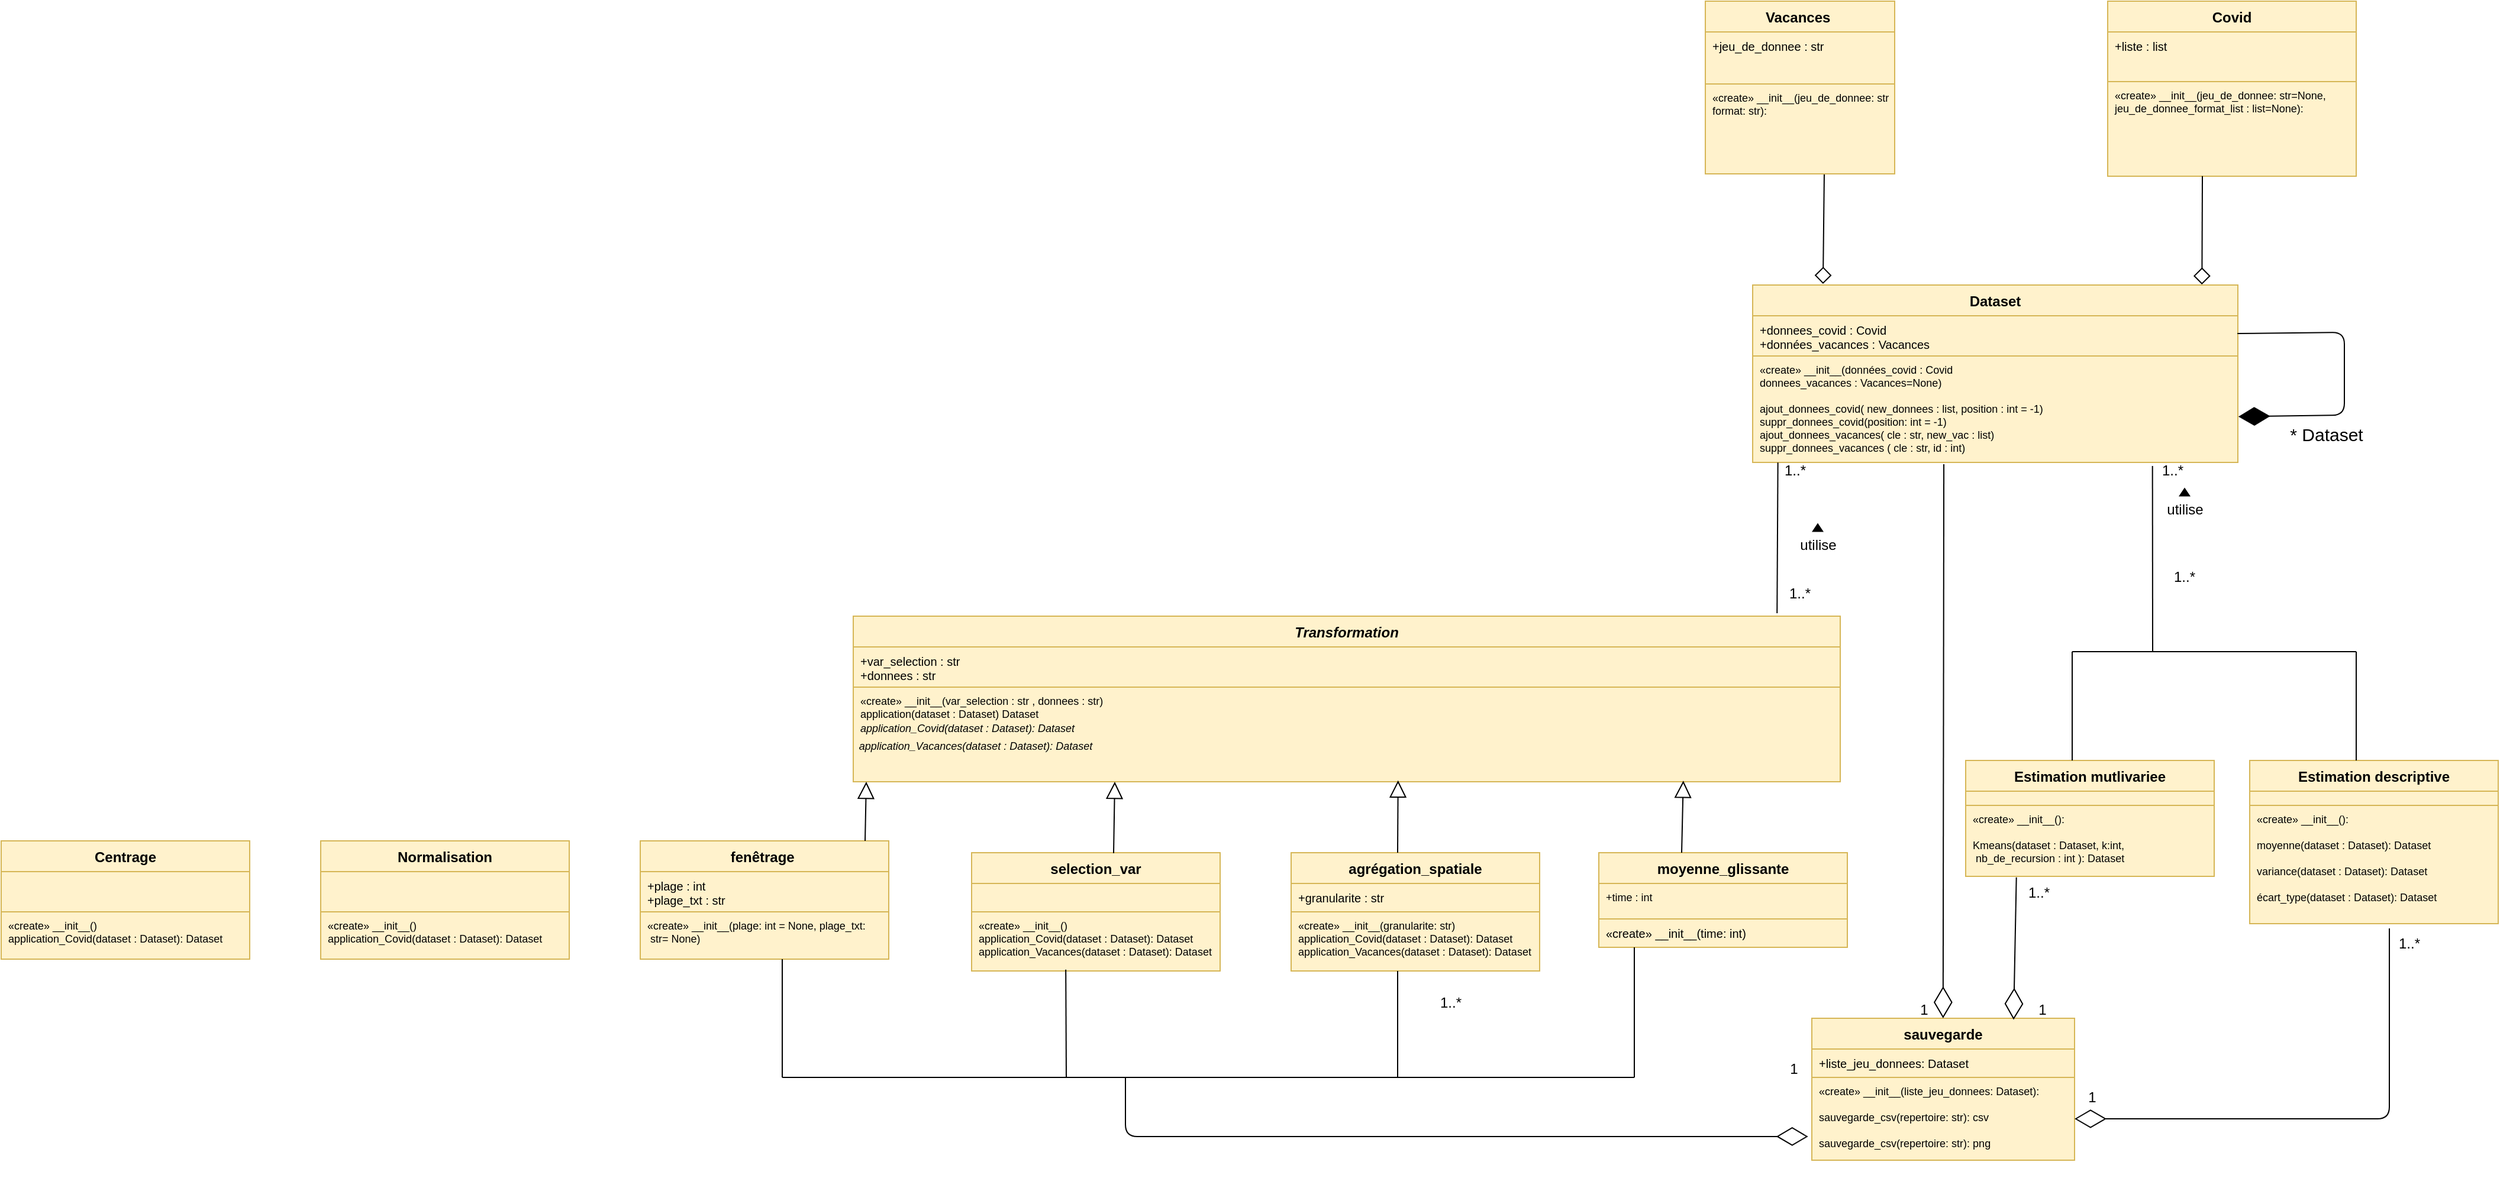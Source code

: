 <mxfile version="14.6.12" type="device"><diagram id="G0J4C51eqlcxptPZaHwr" name="Page-1"><mxGraphModel dx="3308" dy="961" grid="1" gridSize="10" guides="1" tooltips="1" connect="1" arrows="1" fold="1" page="1" pageScale="1" pageWidth="1654" pageHeight="1169" math="0" shadow="0"><root><mxCell id="0"/><mxCell id="1" parent="0"/><mxCell id="8vyV24S0SrC6YWcqYAIR-47" style="edgeStyle=orthogonalEdgeStyle;rounded=0;orthogonalLoop=1;jettySize=auto;html=1;exitX=0;exitY=0.75;exitDx=0;exitDy=0;" parent="1" edge="1"><mxGeometry relative="1" as="geometry"><mxPoint x="1080" y="1095" as="targetPoint"/><mxPoint x="1080" y="1095" as="sourcePoint"/></mxGeometry></mxCell><mxCell id="kTo2WUvZ0RidseLI7p_n-5" value="Vacances " style="swimlane;fontStyle=1;align=center;verticalAlign=top;childLayout=stackLayout;horizontal=1;startSize=26;horizontalStack=0;resizeParent=1;resizeParentMax=0;resizeLast=0;collapsible=1;marginBottom=0;strokeColor=#d6b656;fillColor=#fff2cc;" parent="1" vertex="1"><mxGeometry x="920" y="90" width="160" height="88" as="geometry"/></mxCell><mxCell id="kTo2WUvZ0RidseLI7p_n-6" value="+jeu_de_donnee : str&#xa;" style="text;strokeColor=#d6b656;fillColor=#fff2cc;align=left;verticalAlign=top;spacingLeft=4;spacingRight=4;overflow=hidden;rotatable=0;points=[[0,0.5],[1,0.5]];portConstraint=eastwest;fontSize=10;" parent="kTo2WUvZ0RidseLI7p_n-5" vertex="1"><mxGeometry y="26" width="160" height="54" as="geometry"/></mxCell><mxCell id="kTo2WUvZ0RidseLI7p_n-7" value="" style="line;strokeWidth=1;fillColor=#fff2cc;align=left;verticalAlign=middle;spacingTop=-1;spacingLeft=3;spacingRight=3;rotatable=0;labelPosition=right;points=[];portConstraint=eastwest;strokeColor=#d6b656;" parent="kTo2WUvZ0RidseLI7p_n-5" vertex="1"><mxGeometry y="80" width="160" height="8" as="geometry"/></mxCell><mxCell id="kTo2WUvZ0RidseLI7p_n-8" value="«create» __init__(jeu_de_donnee: str, &#xa;format: str):&#xa;&#xa;" style="text;strokeColor=#d6b656;fillColor=#fff2cc;align=left;verticalAlign=top;spacingLeft=4;spacingRight=4;overflow=hidden;rotatable=0;points=[[0,0.5],[1,0.5]];portConstraint=eastwest;fontSize=9;" parent="1" vertex="1"><mxGeometry x="920" y="160" width="160" height="76" as="geometry"/></mxCell><mxCell id="kTo2WUvZ0RidseLI7p_n-15" value="Covid" style="swimlane;fontStyle=1;align=center;verticalAlign=top;childLayout=stackLayout;horizontal=1;startSize=26;horizontalStack=0;resizeParent=1;resizeParentMax=0;resizeLast=0;collapsible=1;marginBottom=0;strokeColor=#d6b656;fillColor=#fff2cc;" parent="1" vertex="1"><mxGeometry x="1260" y="90" width="210" height="88" as="geometry"/></mxCell><mxCell id="kTo2WUvZ0RidseLI7p_n-16" value="+liste : list&#xa;" style="text;strokeColor=#d6b656;fillColor=#fff2cc;align=left;verticalAlign=top;spacingLeft=4;spacingRight=4;overflow=hidden;rotatable=0;points=[[0,0.5],[1,0.5]];portConstraint=eastwest;fontSize=10;" parent="kTo2WUvZ0RidseLI7p_n-15" vertex="1"><mxGeometry y="26" width="210" height="54" as="geometry"/></mxCell><mxCell id="kTo2WUvZ0RidseLI7p_n-17" value="" style="line;strokeWidth=1;fillColor=#fff2cc;align=left;verticalAlign=middle;spacingTop=-1;spacingLeft=3;spacingRight=3;rotatable=0;labelPosition=right;points=[];portConstraint=eastwest;strokeColor=#d6b656;" parent="kTo2WUvZ0RidseLI7p_n-15" vertex="1"><mxGeometry y="80" width="210" height="8" as="geometry"/></mxCell><mxCell id="kTo2WUvZ0RidseLI7p_n-18" value="«create» __init__(jeu_de_donnee: str=None,  &#xa;jeu_de_donnee_format_list : list=None):&#xa;&#xa;&#xa;" style="text;strokeColor=#d6b656;fillColor=#fff2cc;align=left;verticalAlign=top;spacingLeft=4;spacingRight=4;overflow=hidden;rotatable=0;points=[[0,0.5],[1,0.5]];portConstraint=eastwest;fontSize=9;" parent="1" vertex="1"><mxGeometry x="1260" y="158" width="210" height="80" as="geometry"/></mxCell><mxCell id="kTo2WUvZ0RidseLI7p_n-27" value="Dataset" style="swimlane;fontStyle=1;align=center;verticalAlign=top;childLayout=stackLayout;horizontal=1;startSize=26;horizontalStack=0;resizeParent=1;resizeParentMax=0;resizeLast=0;collapsible=1;marginBottom=0;strokeColor=#d6b656;fillColor=#fff2cc;" parent="1" vertex="1"><mxGeometry x="960" y="330" width="410" height="88" as="geometry"/></mxCell><mxCell id="kTo2WUvZ0RidseLI7p_n-28" value="+donnees_covid : Covid&#xa;+données_vacances : Vacances" style="text;strokeColor=#d6b656;fillColor=#fff2cc;align=left;verticalAlign=top;spacingLeft=4;spacingRight=4;overflow=hidden;rotatable=0;points=[[0,0.5],[1,0.5]];portConstraint=eastwest;fontSize=10;" parent="kTo2WUvZ0RidseLI7p_n-27" vertex="1"><mxGeometry y="26" width="410" height="54" as="geometry"/></mxCell><mxCell id="kTo2WUvZ0RidseLI7p_n-29" value="" style="line;strokeWidth=1;fillColor=#fff2cc;align=left;verticalAlign=middle;spacingTop=-1;spacingLeft=3;spacingRight=3;rotatable=0;labelPosition=right;points=[];portConstraint=eastwest;strokeColor=#d6b656;" parent="kTo2WUvZ0RidseLI7p_n-27" vertex="1"><mxGeometry y="80" width="410" height="8" as="geometry"/></mxCell><mxCell id="kTo2WUvZ0RidseLI7p_n-30" value="«create» __init__(données_covid : Covid&#xa;donnees_vacances : Vacances=None)&#xa;&#xa;ajout_donnees_covid( new_donnees : list, position : int = -1)&#xa;suppr_donnees_covid(position: int = -1)&#xa;ajout_donnees_vacances( cle : str, new_vac : list)&#xa;suppr_donnees_vacances ( cle : str, id : int)" style="text;strokeColor=#d6b656;fillColor=#fff2cc;align=left;verticalAlign=top;spacingLeft=4;spacingRight=4;overflow=hidden;rotatable=0;points=[[0,0.5],[1,0.5]];portConstraint=eastwest;fontSize=9;" parent="1" vertex="1"><mxGeometry x="960" y="390" width="410" height="90" as="geometry"/></mxCell><mxCell id="kTo2WUvZ0RidseLI7p_n-31" value="Transformation" style="swimlane;fontStyle=3;align=center;verticalAlign=top;childLayout=stackLayout;horizontal=1;startSize=26;horizontalStack=0;resizeParent=1;resizeParentMax=0;resizeLast=0;collapsible=1;marginBottom=0;strokeColor=#d6b656;fillColor=#fff2cc;" parent="1" vertex="1"><mxGeometry x="200" y="610" width="834" height="78" as="geometry"/></mxCell><mxCell id="kTo2WUvZ0RidseLI7p_n-32" value="+var_selection : str&#xa;+donnees : str" style="text;strokeColor=#d6b656;fillColor=#fff2cc;align=left;verticalAlign=top;spacingLeft=4;spacingRight=4;overflow=hidden;rotatable=0;points=[[0,0.5],[1,0.5]];portConstraint=eastwest;fontSize=10;" parent="kTo2WUvZ0RidseLI7p_n-31" vertex="1"><mxGeometry y="26" width="834" height="44" as="geometry"/></mxCell><mxCell id="kTo2WUvZ0RidseLI7p_n-33" value="" style="line;strokeWidth=1;fillColor=#fff2cc;align=left;verticalAlign=middle;spacingTop=-1;spacingLeft=3;spacingRight=3;rotatable=0;labelPosition=right;points=[];portConstraint=eastwest;strokeColor=#d6b656;" parent="kTo2WUvZ0RidseLI7p_n-31" vertex="1"><mxGeometry y="70" width="834" height="8" as="geometry"/></mxCell><mxCell id="kTo2WUvZ0RidseLI7p_n-34" value="«create» __init__(var_selection : str , donnees : str)&#xa;application(dataset : Dataset) Dataset&#xa;&#xa;&#xa;&#xa;&#xa;&#xa;&#xa;&#xa;" style="text;strokeColor=#d6b656;fillColor=#fff2cc;align=left;verticalAlign=top;spacingLeft=4;spacingRight=4;overflow=hidden;rotatable=0;points=[[0,0.5],[1,0.5]];portConstraint=eastwest;fontSize=9;fontStyle=0" parent="1" vertex="1"><mxGeometry x="200" y="670" width="834" height="80" as="geometry"/></mxCell><mxCell id="kTo2WUvZ0RidseLI7p_n-43" value="Estimation mutlivariee" style="swimlane;fontStyle=1;align=center;verticalAlign=top;childLayout=stackLayout;horizontal=1;startSize=26;horizontalStack=0;resizeParent=1;resizeParentMax=0;resizeLast=0;collapsible=1;marginBottom=0;strokeColor=#d6b656;fillColor=#fff2cc;" parent="1" vertex="1"><mxGeometry x="1140" y="732" width="210" height="48" as="geometry"/></mxCell><mxCell id="kTo2WUvZ0RidseLI7p_n-44" value="" style="text;strokeColor=#d6b656;fillColor=#fff2cc;align=left;verticalAlign=top;spacingLeft=4;spacingRight=4;overflow=hidden;rotatable=0;points=[[0,0.5],[1,0.5]];portConstraint=eastwest;fontSize=10;" parent="kTo2WUvZ0RidseLI7p_n-43" vertex="1"><mxGeometry y="26" width="210" height="14" as="geometry"/></mxCell><mxCell id="kTo2WUvZ0RidseLI7p_n-45" value="" style="line;strokeWidth=1;fillColor=#fff2cc;align=left;verticalAlign=middle;spacingTop=-1;spacingLeft=3;spacingRight=3;rotatable=0;labelPosition=right;points=[];portConstraint=eastwest;strokeColor=#d6b656;" parent="kTo2WUvZ0RidseLI7p_n-43" vertex="1"><mxGeometry y="40" width="210" height="8" as="geometry"/></mxCell><mxCell id="kTo2WUvZ0RidseLI7p_n-46" value="«create» __init__():&#xa;&#xa;Kmeans(dataset : Dataset, k:int,&#xa; nb_de_recursion : int ): Dataset &#xa;&#xa;&#xa;" style="text;strokeColor=#d6b656;fillColor=#fff2cc;align=left;verticalAlign=top;spacingLeft=4;spacingRight=4;overflow=hidden;rotatable=0;points=[[0,0.5],[1,0.5]];portConstraint=eastwest;fontSize=9;" parent="1" vertex="1"><mxGeometry x="1140" y="770" width="210" height="60" as="geometry"/></mxCell><mxCell id="kTo2WUvZ0RidseLI7p_n-47" value="Estimation descriptive" style="swimlane;fontStyle=1;align=center;verticalAlign=top;childLayout=stackLayout;horizontal=1;startSize=26;horizontalStack=0;resizeParent=1;resizeParentMax=0;resizeLast=0;collapsible=1;marginBottom=0;strokeColor=#d6b656;fillColor=#fff2cc;" parent="1" vertex="1"><mxGeometry x="1380" y="732" width="210" height="48" as="geometry"/></mxCell><mxCell id="kTo2WUvZ0RidseLI7p_n-48" value="" style="text;strokeColor=#d6b656;fillColor=#fff2cc;align=left;verticalAlign=top;spacingLeft=4;spacingRight=4;overflow=hidden;rotatable=0;points=[[0,0.5],[1,0.5]];portConstraint=eastwest;fontSize=10;" parent="kTo2WUvZ0RidseLI7p_n-47" vertex="1"><mxGeometry y="26" width="210" height="14" as="geometry"/></mxCell><mxCell id="kTo2WUvZ0RidseLI7p_n-49" value="" style="line;strokeWidth=1;fillColor=#fff2cc;align=left;verticalAlign=middle;spacingTop=-1;spacingLeft=3;spacingRight=3;rotatable=0;labelPosition=right;points=[];portConstraint=eastwest;strokeColor=#d6b656;" parent="kTo2WUvZ0RidseLI7p_n-47" vertex="1"><mxGeometry y="40" width="210" height="8" as="geometry"/></mxCell><mxCell id="kTo2WUvZ0RidseLI7p_n-50" value="«create» __init__():&#xa;&#xa;moyenne(dataset : Dataset): Dataset&#xa;&#xa;variance(dataset : Dataset): Dataset &#xa;&#xa;écart_type(dataset : Dataset): Dataset &#xa;&#xa;&#xa;" style="text;strokeColor=#d6b656;fillColor=#fff2cc;align=left;verticalAlign=top;spacingLeft=4;spacingRight=4;overflow=hidden;rotatable=0;points=[[0,0.5],[1,0.5]];portConstraint=eastwest;fontSize=9;" parent="1" vertex="1"><mxGeometry x="1380" y="770" width="210" height="100" as="geometry"/></mxCell><mxCell id="kTo2WUvZ0RidseLI7p_n-51" value="sauvegarde" style="swimlane;fontStyle=1;align=center;verticalAlign=top;childLayout=stackLayout;horizontal=1;startSize=26;horizontalStack=0;resizeParent=1;resizeParentMax=0;resizeLast=0;collapsible=1;marginBottom=0;strokeColor=#d6b656;fillColor=#fff2cc;" parent="1" vertex="1"><mxGeometry x="1010" y="950" width="222" height="58" as="geometry"/></mxCell><mxCell id="kTo2WUvZ0RidseLI7p_n-52" value="+liste_jeu_donnees: Dataset" style="text;strokeColor=#d6b656;fillColor=#fff2cc;align=left;verticalAlign=top;spacingLeft=4;spacingRight=4;overflow=hidden;rotatable=0;points=[[0,0.5],[1,0.5]];portConstraint=eastwest;fontSize=10;" parent="kTo2WUvZ0RidseLI7p_n-51" vertex="1"><mxGeometry y="26" width="222" height="24" as="geometry"/></mxCell><mxCell id="kTo2WUvZ0RidseLI7p_n-53" value="" style="line;strokeWidth=1;fillColor=#fff2cc;align=left;verticalAlign=middle;spacingTop=-1;spacingLeft=3;spacingRight=3;rotatable=0;labelPosition=right;points=[];portConstraint=eastwest;strokeColor=#d6b656;" parent="kTo2WUvZ0RidseLI7p_n-51" vertex="1"><mxGeometry y="50" width="222" height="8" as="geometry"/></mxCell><mxCell id="kTo2WUvZ0RidseLI7p_n-54" value="«create» __init__(liste_jeu_donnees: Dataset):&#xa;&#xa;sauvegarde_csv(repertoire: str): csv&#xa;&#xa;sauvegarde_csv(repertoire: str): png&#xa; &#xa;&#xa;&#xa;" style="text;strokeColor=#d6b656;fillColor=#fff2cc;align=left;verticalAlign=top;spacingLeft=4;spacingRight=4;overflow=hidden;rotatable=0;points=[[0,0.5],[1,0.5]];portConstraint=eastwest;fontSize=9;" parent="1" vertex="1"><mxGeometry x="1010" y="1000" width="222" height="70" as="geometry"/></mxCell><mxCell id="kTo2WUvZ0RidseLI7p_n-68" value="" style="endArrow=diamondThin;endFill=0;endSize=24;html=1;strokeColor=#000000;fontSize=10;entryX=1;entryY=0.5;entryDx=0;entryDy=0;exitX=0.562;exitY=1.04;exitDx=0;exitDy=0;exitPerimeter=0;" parent="1" source="kTo2WUvZ0RidseLI7p_n-50" target="kTo2WUvZ0RidseLI7p_n-54" edge="1"><mxGeometry width="160" relative="1" as="geometry"><mxPoint x="1330" y="1034" as="sourcePoint"/><mxPoint x="1490" y="1034" as="targetPoint"/><Array as="points"><mxPoint x="1498" y="1035"/></Array></mxGeometry></mxCell><mxCell id="kTo2WUvZ0RidseLI7p_n-69" value="" style="endArrow=diamondThin;endFill=0;endSize=24;html=1;strokeColor=#000000;fontSize=10;entryX=0.768;entryY=0.021;entryDx=0;entryDy=0;entryPerimeter=0;exitX=0.204;exitY=1.014;exitDx=0;exitDy=0;exitPerimeter=0;" parent="1" target="kTo2WUvZ0RidseLI7p_n-51" edge="1" source="kTo2WUvZ0RidseLI7p_n-46"><mxGeometry width="160" relative="1" as="geometry"><mxPoint x="1180" y="821" as="sourcePoint"/><mxPoint x="1177" y="950" as="targetPoint"/></mxGeometry></mxCell><mxCell id="kTo2WUvZ0RidseLI7p_n-70" value="" style="endArrow=diamondThin;endFill=0;endSize=24;html=1;strokeColor=#000000;fontSize=10;entryX=0.768;entryY=0.021;entryDx=0;entryDy=0;entryPerimeter=0;exitX=0.394;exitY=1.017;exitDx=0;exitDy=0;exitPerimeter=0;" parent="1" source="kTo2WUvZ0RidseLI7p_n-30" edge="1"><mxGeometry width="160" relative="1" as="geometry"><mxPoint x="1120.41" y="819.78" as="sourcePoint"/><mxPoint x="1120.906" y="949.998" as="targetPoint"/></mxGeometry></mxCell><mxCell id="kTo2WUvZ0RidseLI7p_n-71" value="" style="endArrow=diamondThin;endFill=1;endSize=24;html=1;strokeColor=#000000;fontSize=10;entryX=1.001;entryY=0.57;entryDx=0;entryDy=0;entryPerimeter=0;exitX=0.999;exitY=0.278;exitDx=0;exitDy=0;exitPerimeter=0;" parent="1" source="kTo2WUvZ0RidseLI7p_n-28" target="kTo2WUvZ0RidseLI7p_n-30" edge="1"><mxGeometry width="160" relative="1" as="geometry"><mxPoint x="1460" y="440" as="sourcePoint"/><mxPoint x="1420" y="444" as="targetPoint"/><Array as="points"><mxPoint x="1460" y="370"/><mxPoint x="1460" y="400"/><mxPoint x="1460" y="440"/></Array></mxGeometry></mxCell><mxCell id="kTo2WUvZ0RidseLI7p_n-72" value="&lt;font style=&quot;font-size: 15px&quot;&gt;* Dataset&lt;/font&gt;" style="text;html=1;strokeColor=none;fillColor=none;align=center;verticalAlign=middle;whiteSpace=wrap;rounded=0;fontSize=10;" parent="1" vertex="1"><mxGeometry x="1400" y="446" width="90" height="20" as="geometry"/></mxCell><mxCell id="TTbGqoAqBOXzcHtgp1gx-14" value="1..*" style="text;html=1;strokeColor=none;fillColor=none;align=center;verticalAlign=middle;whiteSpace=wrap;rounded=0;sketch=0;" parent="1" vertex="1"><mxGeometry x="690" y="930" width="30" height="14" as="geometry"/></mxCell><mxCell id="TTbGqoAqBOXzcHtgp1gx-15" value="1" style="text;html=1;strokeColor=none;fillColor=none;align=center;verticalAlign=middle;whiteSpace=wrap;rounded=0;sketch=0;" parent="1" vertex="1"><mxGeometry x="980" y="986" width="30" height="14" as="geometry"/></mxCell><mxCell id="TTbGqoAqBOXzcHtgp1gx-16" value="1" style="text;html=1;strokeColor=none;fillColor=none;align=center;verticalAlign=middle;whiteSpace=wrap;rounded=0;sketch=0;" parent="1" vertex="1"><mxGeometry x="1090" y="936" width="30" height="14" as="geometry"/></mxCell><mxCell id="TTbGqoAqBOXzcHtgp1gx-17" value="1" style="text;html=1;strokeColor=none;fillColor=none;align=center;verticalAlign=middle;whiteSpace=wrap;rounded=0;sketch=0;" parent="1" vertex="1"><mxGeometry x="1190" y="936" width="30" height="14" as="geometry"/></mxCell><mxCell id="TTbGqoAqBOXzcHtgp1gx-18" value="1" style="text;html=1;strokeColor=none;fillColor=none;align=center;verticalAlign=middle;whiteSpace=wrap;rounded=0;sketch=0;" parent="1" vertex="1"><mxGeometry x="1232" y="1010" width="30" height="14" as="geometry"/></mxCell><mxCell id="TTbGqoAqBOXzcHtgp1gx-19" value="1..*" style="text;html=1;strokeColor=none;fillColor=none;align=center;verticalAlign=middle;whiteSpace=wrap;rounded=0;sketch=0;" parent="1" vertex="1"><mxGeometry x="1187" y="837" width="30" height="14" as="geometry"/></mxCell><mxCell id="TTbGqoAqBOXzcHtgp1gx-20" value="1..*" style="text;html=1;strokeColor=none;fillColor=none;align=center;verticalAlign=middle;whiteSpace=wrap;rounded=0;sketch=0;" parent="1" vertex="1"><mxGeometry x="1500" y="880" width="30" height="14" as="geometry"/></mxCell><mxCell id="aOP3fALORO-Y9RFNXGDV-4" value="fenêtrage " style="swimlane;fontStyle=1;align=center;verticalAlign=top;childLayout=stackLayout;horizontal=1;startSize=26;horizontalStack=0;resizeParent=1;resizeParentMax=0;resizeLast=0;collapsible=1;marginBottom=0;strokeColor=#d6b656;fillColor=#fff2cc;" parent="1" vertex="1"><mxGeometry x="20" y="800" width="210" height="100" as="geometry"/></mxCell><mxCell id="aOP3fALORO-Y9RFNXGDV-5" value="+plage : int&#xa;+plage_txt : str" style="text;strokeColor=#d6b656;fillColor=#fff2cc;align=left;verticalAlign=top;spacingLeft=4;spacingRight=4;overflow=hidden;rotatable=0;points=[[0,0.5],[1,0.5]];portConstraint=eastwest;fontSize=10;" parent="aOP3fALORO-Y9RFNXGDV-4" vertex="1"><mxGeometry y="26" width="210" height="34" as="geometry"/></mxCell><mxCell id="aOP3fALORO-Y9RFNXGDV-7" value="«create» __init__(plage: int = None, plage_txt:&#xa; str= None)&#xa;&#xa;" style="text;strokeColor=#d6b656;fillColor=#fff2cc;align=left;verticalAlign=top;spacingLeft=4;spacingRight=4;overflow=hidden;rotatable=0;points=[[0,0.5],[1,0.5]];portConstraint=eastwest;fontSize=9;" parent="aOP3fALORO-Y9RFNXGDV-4" vertex="1"><mxGeometry y="60" width="210" height="40" as="geometry"/></mxCell><mxCell id="aOP3fALORO-Y9RFNXGDV-8" value="selection_var" style="swimlane;fontStyle=1;align=center;verticalAlign=top;childLayout=stackLayout;horizontal=1;startSize=26;horizontalStack=0;resizeParent=1;resizeParentMax=0;resizeLast=0;collapsible=1;marginBottom=0;strokeColor=#d6b656;fillColor=#fff2cc;" parent="1" vertex="1"><mxGeometry x="300" y="810" width="210" height="60" as="geometry"/></mxCell><mxCell id="aOP3fALORO-Y9RFNXGDV-9" value="" style="text;strokeColor=#d6b656;fillColor=#fff2cc;align=left;verticalAlign=top;spacingLeft=4;spacingRight=4;overflow=hidden;rotatable=0;points=[[0,0.5],[1,0.5]];portConstraint=eastwest;fontSize=10;" parent="aOP3fALORO-Y9RFNXGDV-8" vertex="1"><mxGeometry y="26" width="210" height="24" as="geometry"/></mxCell><mxCell id="aOP3fALORO-Y9RFNXGDV-10" value="" style="line;strokeWidth=1;fillColor=#fff2cc;align=left;verticalAlign=middle;spacingTop=-1;spacingLeft=3;spacingRight=3;rotatable=0;labelPosition=right;points=[];portConstraint=eastwest;strokeColor=#d6b656;" parent="aOP3fALORO-Y9RFNXGDV-8" vertex="1"><mxGeometry y="50" width="210" height="10" as="geometry"/></mxCell><mxCell id="aOP3fALORO-Y9RFNXGDV-11" value="«create» __init__()&#xa;application_Covid(dataset : Dataset): Dataset&#xa;application_Vacances(dataset : Dataset): Dataset&#xa;&#xa;" style="text;strokeColor=#d6b656;fillColor=#fff2cc;align=left;verticalAlign=top;spacingLeft=4;spacingRight=4;overflow=hidden;rotatable=0;points=[[0,0.5],[1,0.5]];portConstraint=eastwest;fontSize=9;fontStyle=0" parent="1" vertex="1"><mxGeometry x="300" y="860" width="210" height="50" as="geometry"/></mxCell><mxCell id="aOP3fALORO-Y9RFNXGDV-13" value="agrégation_spatiale" style="swimlane;fontStyle=1;align=center;verticalAlign=top;childLayout=stackLayout;horizontal=1;startSize=26;horizontalStack=0;resizeParent=1;resizeParentMax=0;resizeLast=0;collapsible=1;marginBottom=0;strokeColor=#d6b656;fillColor=#fff2cc;" parent="1" vertex="1"><mxGeometry x="570" y="810" width="210" height="50" as="geometry"/></mxCell><mxCell id="aOP3fALORO-Y9RFNXGDV-14" value="+granularite : str" style="text;strokeColor=#d6b656;fillColor=#fff2cc;align=left;verticalAlign=top;spacingLeft=4;spacingRight=4;overflow=hidden;rotatable=0;points=[[0,0.5],[1,0.5]];portConstraint=eastwest;fontSize=10;" parent="aOP3fALORO-Y9RFNXGDV-13" vertex="1"><mxGeometry y="26" width="210" height="24" as="geometry"/></mxCell><mxCell id="aOP3fALORO-Y9RFNXGDV-17" value="moyenne_glissante" style="swimlane;fontStyle=1;align=center;verticalAlign=top;childLayout=stackLayout;horizontal=1;startSize=26;horizontalStack=0;resizeParent=1;resizeParentMax=0;resizeLast=0;collapsible=1;marginBottom=0;strokeColor=#d6b656;fillColor=#fff2cc;" parent="1" vertex="1"><mxGeometry x="830" y="810" width="210" height="80" as="geometry"/></mxCell><mxCell id="aOP3fALORO-Y9RFNXGDV-20" value="+time : int" style="text;strokeColor=#d6b656;fillColor=#fff2cc;align=left;verticalAlign=top;spacingLeft=4;spacingRight=4;overflow=hidden;rotatable=0;points=[[0,0.5],[1,0.5]];portConstraint=eastwest;fontSize=9;" parent="aOP3fALORO-Y9RFNXGDV-17" vertex="1"><mxGeometry y="26" width="210" height="30" as="geometry"/></mxCell><mxCell id="aOP3fALORO-Y9RFNXGDV-18" value="«create» __init__(time: int)&#xa;" style="text;strokeColor=#d6b656;fillColor=#fff2cc;align=left;verticalAlign=top;spacingLeft=4;spacingRight=4;overflow=hidden;rotatable=0;points=[[0,0.5],[1,0.5]];portConstraint=eastwest;fontSize=10;" parent="aOP3fALORO-Y9RFNXGDV-17" vertex="1"><mxGeometry y="56" width="210" height="24" as="geometry"/></mxCell><mxCell id="aOP3fALORO-Y9RFNXGDV-16" value="«create» __init__(granularite: str)&#xa;application_Covid(dataset : Dataset): Dataset&#xa;application_Vacances(dataset : Dataset): Dataset&#xa;&#xa;&#xa;" style="text;strokeColor=#d6b656;fillColor=#fff2cc;align=left;verticalAlign=top;spacingLeft=4;spacingRight=4;overflow=hidden;rotatable=0;points=[[0,0.5],[1,0.5]];portConstraint=eastwest;fontSize=9;" parent="1" vertex="1"><mxGeometry x="570" y="860" width="210" height="50" as="geometry"/></mxCell><mxCell id="aOP3fALORO-Y9RFNXGDV-23" value="" style="endArrow=none;html=1;entryX=0.824;entryY=1.033;entryDx=0;entryDy=0;entryPerimeter=0;" parent="1" target="kTo2WUvZ0RidseLI7p_n-30" edge="1"><mxGeometry width="50" height="50" relative="1" as="geometry"><mxPoint x="1298" y="640" as="sourcePoint"/><mxPoint x="1299" y="480" as="targetPoint"/></mxGeometry></mxCell><mxCell id="aOP3fALORO-Y9RFNXGDV-24" value="utilise" style="text;html=1;align=center;verticalAlign=middle;resizable=0;points=[];autosize=1;strokeColor=none;" parent="1" vertex="1"><mxGeometry x="1300" y="510" width="50" height="20" as="geometry"/></mxCell><mxCell id="aOP3fALORO-Y9RFNXGDV-25" value="" style="endArrow=diamond;endFill=0;endSize=12;html=1;strokeColor=#000000;fontSize=10;exitX=0.381;exitY=0.998;exitDx=0;exitDy=0;exitPerimeter=0;entryX=0.926;entryY=-0.005;entryDx=0;entryDy=0;entryPerimeter=0;" parent="1" source="kTo2WUvZ0RidseLI7p_n-18" target="kTo2WUvZ0RidseLI7p_n-27" edge="1"><mxGeometry width="160" relative="1" as="geometry"><mxPoint x="1300" y="320" as="sourcePoint"/><mxPoint x="1260" y="330" as="targetPoint"/></mxGeometry></mxCell><mxCell id="aOP3fALORO-Y9RFNXGDV-26" value="" style="endArrow=diamond;endFill=0;endSize=12;html=1;strokeColor=#000000;fontSize=10;exitX=0.628;exitY=1.007;exitDx=0;exitDy=0;exitPerimeter=0;entryX=0.145;entryY=-0.011;entryDx=0;entryDy=0;entryPerimeter=0;" parent="1" source="kTo2WUvZ0RidseLI7p_n-8" target="kTo2WUvZ0RidseLI7p_n-27" edge="1"><mxGeometry width="160" relative="1" as="geometry"><mxPoint x="1020.71" y="327.736" as="sourcePoint"/><mxPoint x="1020" y="236" as="targetPoint"/></mxGeometry></mxCell><mxCell id="aOP3fALORO-Y9RFNXGDV-27" value="" style="triangle;whiteSpace=wrap;html=1;fillColor=#000000;strokeColor=none;rotation=-90;" parent="1" vertex="1"><mxGeometry x="1321.25" y="500" width="7.5" height="10" as="geometry"/></mxCell><mxCell id="aOP3fALORO-Y9RFNXGDV-29" value="utilise" style="text;html=1;align=center;verticalAlign=middle;resizable=0;points=[];autosize=1;strokeColor=none;" parent="1" vertex="1"><mxGeometry x="990" y="540" width="50" height="20" as="geometry"/></mxCell><mxCell id="aOP3fALORO-Y9RFNXGDV-30" value="" style="triangle;whiteSpace=wrap;html=1;fillColor=#000000;strokeColor=none;rotation=-90;" parent="1" vertex="1"><mxGeometry x="1011.25" y="530" width="7.5" height="10" as="geometry"/></mxCell><mxCell id="aOP3fALORO-Y9RFNXGDV-31" value="" style="endArrow=none;html=1;exitX=0.936;exitY=-0.032;exitDx=0;exitDy=0;exitPerimeter=0;entryX=0.052;entryY=1.002;entryDx=0;entryDy=0;entryPerimeter=0;" parent="1" source="kTo2WUvZ0RidseLI7p_n-31" target="kTo2WUvZ0RidseLI7p_n-30" edge="1"><mxGeometry width="50" height="50" relative="1" as="geometry"><mxPoint x="980.9" y="590.986" as="sourcePoint"/><mxPoint x="980" y="466" as="targetPoint"/></mxGeometry></mxCell><mxCell id="aOP3fALORO-Y9RFNXGDV-32" value="" style="endArrow=block;endFill=0;endSize=12;html=1;strokeColor=#000000;fontSize=10;exitX=0.762;exitY=-0.002;exitDx=0;exitDy=0;exitPerimeter=0;entryX=0.841;entryY=0.989;entryDx=0;entryDy=0;entryPerimeter=0;" parent="1" target="kTo2WUvZ0RidseLI7p_n-34" edge="1"><mxGeometry width="160" relative="1" as="geometry"><mxPoint x="900" y="810.004" as="sourcePoint"/><mxPoint x="897" y="693" as="targetPoint"/></mxGeometry></mxCell><mxCell id="aOP3fALORO-Y9RFNXGDV-33" value="" style="endArrow=block;endFill=0;endSize=12;html=1;strokeColor=#000000;fontSize=10;exitX=0.762;exitY=-0.002;exitDx=0;exitDy=0;exitPerimeter=0;entryX=0.552;entryY=0.986;entryDx=0;entryDy=0;entryPerimeter=0;" parent="1" target="kTo2WUvZ0RidseLI7p_n-34" edge="1"><mxGeometry width="160" relative="1" as="geometry"><mxPoint x="660" y="810.004" as="sourcePoint"/><mxPoint x="661.394" y="689.67" as="targetPoint"/></mxGeometry></mxCell><mxCell id="aOP3fALORO-Y9RFNXGDV-34" value="" style="endArrow=block;endFill=0;endSize=12;html=1;strokeColor=#000000;fontSize=10;exitX=0.762;exitY=-0.002;exitDx=0;exitDy=0;exitPerimeter=0;" parent="1" edge="1"><mxGeometry width="160" relative="1" as="geometry"><mxPoint x="420" y="810.334" as="sourcePoint"/><mxPoint x="421" y="750" as="targetPoint"/></mxGeometry></mxCell><mxCell id="aOP3fALORO-Y9RFNXGDV-35" value="" style="endArrow=block;endFill=0;endSize=12;html=1;strokeColor=#000000;fontSize=10;exitX=0.762;exitY=-0.002;exitDx=0;exitDy=0;exitPerimeter=0;" parent="1" edge="1"><mxGeometry width="160" relative="1" as="geometry"><mxPoint x="210" y="800.004" as="sourcePoint"/><mxPoint x="211" y="750" as="targetPoint"/></mxGeometry></mxCell><mxCell id="aOP3fALORO-Y9RFNXGDV-36" value="1..*" style="text;html=1;strokeColor=none;fillColor=none;align=center;verticalAlign=middle;whiteSpace=wrap;rounded=0;sketch=0;" parent="1" vertex="1"><mxGeometry x="1310" y="570" width="30" height="14" as="geometry"/></mxCell><mxCell id="aOP3fALORO-Y9RFNXGDV-37" value="1..*" style="text;html=1;strokeColor=none;fillColor=none;align=center;verticalAlign=middle;whiteSpace=wrap;rounded=0;sketch=0;" parent="1" vertex="1"><mxGeometry x="1300" y="480" width="30" height="14" as="geometry"/></mxCell><mxCell id="aOP3fALORO-Y9RFNXGDV-38" value="1..*" style="text;html=1;strokeColor=none;fillColor=none;align=center;verticalAlign=middle;whiteSpace=wrap;rounded=0;sketch=0;" parent="1" vertex="1"><mxGeometry x="981.25" y="480" width="30" height="14" as="geometry"/></mxCell><mxCell id="aOP3fALORO-Y9RFNXGDV-39" value="1..*" style="text;html=1;strokeColor=none;fillColor=none;align=center;verticalAlign=middle;whiteSpace=wrap;rounded=0;sketch=0;" parent="1" vertex="1"><mxGeometry x="985" y="584" width="30" height="14" as="geometry"/></mxCell><mxCell id="aOP3fALORO-Y9RFNXGDV-41" value="" style="endArrow=none;html=1;" parent="1" edge="1"><mxGeometry width="50" height="50" relative="1" as="geometry"><mxPoint x="140" y="1000" as="sourcePoint"/><mxPoint x="860" y="1000" as="targetPoint"/></mxGeometry></mxCell><mxCell id="aOP3fALORO-Y9RFNXGDV-42" value="" style="endArrow=none;html=1;" parent="1" edge="1"><mxGeometry width="50" height="50" relative="1" as="geometry"><mxPoint x="140" y="1000" as="sourcePoint"/><mxPoint x="140" y="900" as="targetPoint"/></mxGeometry></mxCell><mxCell id="aOP3fALORO-Y9RFNXGDV-44" value="" style="endArrow=none;html=1;entryX=0.379;entryY=0.977;entryDx=0;entryDy=0;entryPerimeter=0;" parent="1" edge="1" target="aOP3fALORO-Y9RFNXGDV-11"><mxGeometry width="50" height="50" relative="1" as="geometry"><mxPoint x="380" y="1000" as="sourcePoint"/><mxPoint x="390" y="940" as="targetPoint"/></mxGeometry></mxCell><mxCell id="aOP3fALORO-Y9RFNXGDV-45" value="" style="endArrow=none;html=1;" parent="1" edge="1"><mxGeometry width="50" height="50" relative="1" as="geometry"><mxPoint x="660" y="1000" as="sourcePoint"/><mxPoint x="660" y="910" as="targetPoint"/></mxGeometry></mxCell><mxCell id="aOP3fALORO-Y9RFNXGDV-46" value="" style="endArrow=none;html=1;" parent="1" edge="1"><mxGeometry width="50" height="50" relative="1" as="geometry"><mxPoint x="860" y="1000" as="sourcePoint"/><mxPoint x="860" y="890" as="targetPoint"/></mxGeometry></mxCell><mxCell id="aOP3fALORO-Y9RFNXGDV-47" value="" style="endArrow=diamondThin;endFill=0;endSize=24;html=1;strokeColor=#000000;fontSize=10;entryX=-0.014;entryY=0.714;entryDx=0;entryDy=0;entryPerimeter=0;" parent="1" target="kTo2WUvZ0RidseLI7p_n-54" edge="1"><mxGeometry width="160" relative="1" as="geometry"><mxPoint x="430" y="1000" as="sourcePoint"/><mxPoint x="670" y="1051" as="targetPoint"/><Array as="points"><mxPoint x="430" y="1050"/></Array></mxGeometry></mxCell><mxCell id="uUM-0N_s9APS5sI-7myF-1" value="Normalisation" style="swimlane;fontStyle=1;align=center;verticalAlign=top;childLayout=stackLayout;horizontal=1;startSize=26;horizontalStack=0;resizeParent=1;resizeParentMax=0;resizeLast=0;collapsible=1;marginBottom=0;strokeColor=#d6b656;fillColor=#fff2cc;" vertex="1" parent="1"><mxGeometry x="-250" y="800" width="210" height="100" as="geometry"/></mxCell><mxCell id="uUM-0N_s9APS5sI-7myF-2" value="" style="text;strokeColor=#d6b656;fillColor=#fff2cc;align=left;verticalAlign=top;spacingLeft=4;spacingRight=4;overflow=hidden;rotatable=0;points=[[0,0.5],[1,0.5]];portConstraint=eastwest;fontSize=10;" vertex="1" parent="uUM-0N_s9APS5sI-7myF-1"><mxGeometry y="26" width="210" height="34" as="geometry"/></mxCell><mxCell id="uUM-0N_s9APS5sI-7myF-3" value="«create» __init__()&#xa;application_Covid(dataset : Dataset): Dataset&#xa;" style="text;strokeColor=#d6b656;fillColor=#fff2cc;align=left;verticalAlign=top;spacingLeft=4;spacingRight=4;overflow=hidden;rotatable=0;points=[[0,0.5],[1,0.5]];portConstraint=eastwest;fontSize=9;fontStyle=0" vertex="1" parent="uUM-0N_s9APS5sI-7myF-1"><mxGeometry y="60" width="210" height="40" as="geometry"/></mxCell><mxCell id="uUM-0N_s9APS5sI-7myF-4" value="Centrage" style="swimlane;fontStyle=1;align=center;verticalAlign=top;childLayout=stackLayout;horizontal=1;startSize=26;horizontalStack=0;resizeParent=1;resizeParentMax=0;resizeLast=0;collapsible=1;marginBottom=0;strokeColor=#d6b656;fillColor=#fff2cc;" vertex="1" parent="1"><mxGeometry x="-520" y="800" width="210" height="100" as="geometry"/></mxCell><mxCell id="uUM-0N_s9APS5sI-7myF-5" value="" style="text;strokeColor=#d6b656;fillColor=#fff2cc;align=left;verticalAlign=top;spacingLeft=4;spacingRight=4;overflow=hidden;rotatable=0;points=[[0,0.5],[1,0.5]];portConstraint=eastwest;fontSize=10;" vertex="1" parent="uUM-0N_s9APS5sI-7myF-4"><mxGeometry y="26" width="210" height="34" as="geometry"/></mxCell><mxCell id="uUM-0N_s9APS5sI-7myF-6" value="«create» __init__()&#xa;application_Covid(dataset : Dataset): Dataset&#xa;&#xa;" style="text;strokeColor=#d6b656;fillColor=#fff2cc;align=left;verticalAlign=top;spacingLeft=4;spacingRight=4;overflow=hidden;rotatable=0;points=[[0,0.5],[1,0.5]];portConstraint=eastwest;fontSize=9;fontStyle=0" vertex="1" parent="uUM-0N_s9APS5sI-7myF-4"><mxGeometry y="60" width="210" height="40" as="geometry"/></mxCell><mxCell id="uUM-0N_s9APS5sI-7myF-8" value="" style="endArrow=none;html=1;" edge="1" parent="1"><mxGeometry width="50" height="50" relative="1" as="geometry"><mxPoint x="1230" y="640" as="sourcePoint"/><mxPoint x="1470" y="640" as="targetPoint"/></mxGeometry></mxCell><mxCell id="uUM-0N_s9APS5sI-7myF-9" value="" style="endArrow=none;html=1;" edge="1" parent="1"><mxGeometry width="50" height="50" relative="1" as="geometry"><mxPoint x="1230" y="732" as="sourcePoint"/><mxPoint x="1230" y="640" as="targetPoint"/></mxGeometry></mxCell><mxCell id="uUM-0N_s9APS5sI-7myF-10" value="" style="endArrow=none;html=1;" edge="1" parent="1"><mxGeometry width="50" height="50" relative="1" as="geometry"><mxPoint x="1470" y="732" as="sourcePoint"/><mxPoint x="1470" y="640" as="targetPoint"/></mxGeometry></mxCell><mxCell id="uUM-0N_s9APS5sI-7myF-11" value="&lt;font style=&quot;font-size: 9px&quot;&gt;&lt;i&gt;application_Covid(dataset : Dataset): Dataset&lt;/i&gt;&lt;/font&gt;" style="text;html=1;align=center;verticalAlign=middle;resizable=0;points=[];autosize=1;strokeColor=none;" vertex="1" parent="1"><mxGeometry x="196" y="694" width="200" height="20" as="geometry"/></mxCell><mxCell id="uUM-0N_s9APS5sI-7myF-13" value="&lt;font style=&quot;font-size: 9px&quot;&gt;&lt;i&gt;application_Vacances(dataset : Dataset): Dataset&lt;/i&gt;&lt;/font&gt;" style="text;html=1;align=center;verticalAlign=middle;resizable=0;points=[];autosize=1;strokeColor=none;" vertex="1" parent="1"><mxGeometry x="198" y="709" width="210" height="20" as="geometry"/></mxCell></root></mxGraphModel></diagram></mxfile>